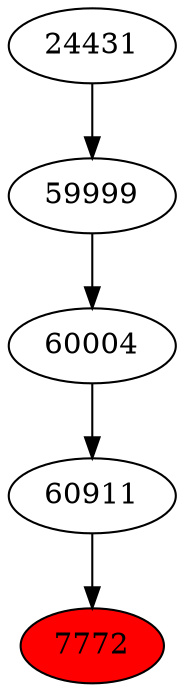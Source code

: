 strict digraph{ 
7772 [label="7772" fillcolor=red style=filled]
60911 -> 7772
60911 [label="60911"]
60004 -> 60911
60004 [label="60004"]
59999 -> 60004
59999 [label="59999"]
24431 -> 59999
24431 [label="24431"]
}